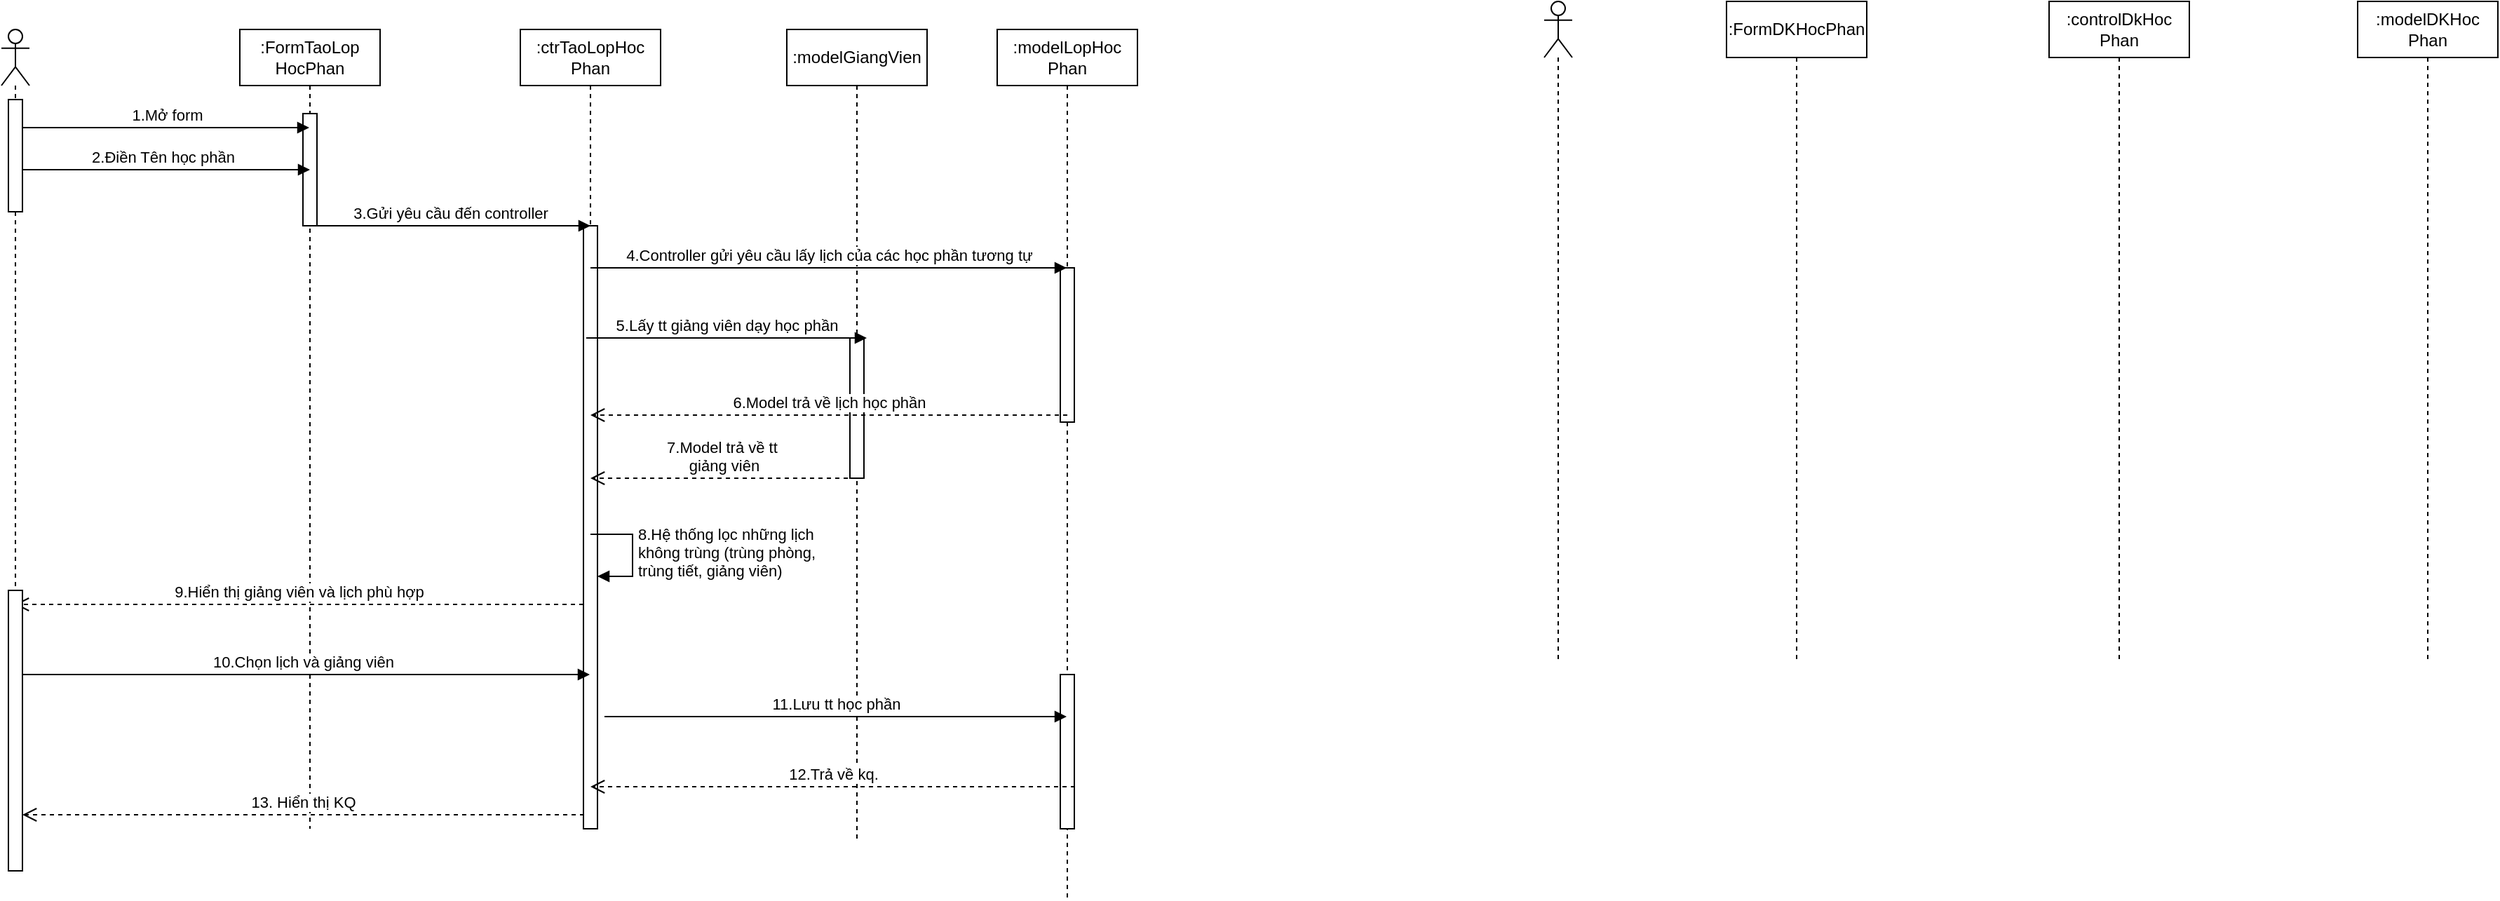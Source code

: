 <mxfile version="26.0.16">
  <diagram name="Trang-1" id="BB8rLmy-RbamlAlcXI-6">
    <mxGraphModel dx="1173" dy="624" grid="1" gridSize="10" guides="1" tooltips="1" connect="1" arrows="1" fold="1" page="1" pageScale="1" pageWidth="1654" pageHeight="2336" math="0" shadow="0">
      <root>
        <mxCell id="0" />
        <mxCell id="1" parent="0" />
        <mxCell id="NU3b-b7cgz8Zc95VcDMO-6" value="" style="shape=umlLifeline;perimeter=lifelinePerimeter;whiteSpace=wrap;html=1;container=1;dropTarget=0;collapsible=0;recursiveResize=0;outlineConnect=0;portConstraint=eastwest;newEdgeStyle={&quot;curved&quot;:0,&quot;rounded&quot;:0};participant=umlActor;" vertex="1" parent="1">
          <mxGeometry x="210" y="110" width="20" height="570" as="geometry" />
        </mxCell>
        <mxCell id="NU3b-b7cgz8Zc95VcDMO-7" value=":FormTaoLop&lt;br&gt;HocPhan" style="shape=umlLifeline;perimeter=lifelinePerimeter;whiteSpace=wrap;html=1;container=1;dropTarget=0;collapsible=0;recursiveResize=0;outlineConnect=0;portConstraint=eastwest;newEdgeStyle={&quot;curved&quot;:0,&quot;rounded&quot;:0};" vertex="1" parent="1">
          <mxGeometry x="380" y="110" width="100" height="570" as="geometry" />
        </mxCell>
        <mxCell id="NU3b-b7cgz8Zc95VcDMO-39" value="" style="html=1;points=[[0,0,0,0,5],[0,1,0,0,-5],[1,0,0,0,5],[1,1,0,0,-5]];perimeter=orthogonalPerimeter;outlineConnect=0;targetShapes=umlLifeline;portConstraint=eastwest;newEdgeStyle={&quot;curved&quot;:0,&quot;rounded&quot;:0};" vertex="1" parent="NU3b-b7cgz8Zc95VcDMO-7">
          <mxGeometry x="45" y="60" width="10" height="80" as="geometry" />
        </mxCell>
        <mxCell id="NU3b-b7cgz8Zc95VcDMO-8" value=":ctrTaoLopHoc&lt;br&gt;Phan" style="shape=umlLifeline;perimeter=lifelinePerimeter;whiteSpace=wrap;html=1;container=1;dropTarget=0;collapsible=0;recursiveResize=0;outlineConnect=0;portConstraint=eastwest;newEdgeStyle={&quot;curved&quot;:0,&quot;rounded&quot;:0};" vertex="1" parent="1">
          <mxGeometry x="580" y="110" width="100" height="570" as="geometry" />
        </mxCell>
        <mxCell id="NU3b-b7cgz8Zc95VcDMO-27" value="" style="html=1;points=[[0,0,0,0,5],[0,1,0,0,-5],[1,0,0,0,5],[1,1,0,0,-5]];perimeter=orthogonalPerimeter;outlineConnect=0;targetShapes=umlLifeline;portConstraint=eastwest;newEdgeStyle={&quot;curved&quot;:0,&quot;rounded&quot;:0};" vertex="1" parent="NU3b-b7cgz8Zc95VcDMO-8">
          <mxGeometry x="45" y="140" width="10" height="430" as="geometry" />
        </mxCell>
        <mxCell id="NU3b-b7cgz8Zc95VcDMO-9" value=":modelLopHoc&lt;br&gt;Phan" style="shape=umlLifeline;perimeter=lifelinePerimeter;whiteSpace=wrap;html=1;container=1;dropTarget=0;collapsible=0;recursiveResize=0;outlineConnect=0;portConstraint=eastwest;newEdgeStyle={&quot;curved&quot;:0,&quot;rounded&quot;:0};" vertex="1" parent="1">
          <mxGeometry x="920" y="110" width="100" height="620" as="geometry" />
        </mxCell>
        <mxCell id="NU3b-b7cgz8Zc95VcDMO-41" value="" style="html=1;points=[[0,0,0,0,5],[0,1,0,0,-5],[1,0,0,0,5],[1,1,0,0,-5]];perimeter=orthogonalPerimeter;outlineConnect=0;targetShapes=umlLifeline;portConstraint=eastwest;newEdgeStyle={&quot;curved&quot;:0,&quot;rounded&quot;:0};" vertex="1" parent="NU3b-b7cgz8Zc95VcDMO-9">
          <mxGeometry x="45" y="170" width="10" height="110" as="geometry" />
        </mxCell>
        <mxCell id="NU3b-b7cgz8Zc95VcDMO-42" value="" style="html=1;points=[[0,0,0,0,5],[0,1,0,0,-5],[1,0,0,0,5],[1,1,0,0,-5]];perimeter=orthogonalPerimeter;outlineConnect=0;targetShapes=umlLifeline;portConstraint=eastwest;newEdgeStyle={&quot;curved&quot;:0,&quot;rounded&quot;:0};" vertex="1" parent="NU3b-b7cgz8Zc95VcDMO-9">
          <mxGeometry x="45" y="460" width="10" height="110" as="geometry" />
        </mxCell>
        <mxCell id="NU3b-b7cgz8Zc95VcDMO-10" value="1.Mở form" style="html=1;verticalAlign=bottom;endArrow=block;curved=0;rounded=0;" edge="1" parent="1" source="NU3b-b7cgz8Zc95VcDMO-37">
          <mxGeometry width="80" relative="1" as="geometry">
            <mxPoint x="219.5" y="180" as="sourcePoint" />
            <mxPoint x="429.5" y="180" as="targetPoint" />
          </mxGeometry>
        </mxCell>
        <mxCell id="NU3b-b7cgz8Zc95VcDMO-11" value=":modelGiangVien" style="shape=umlLifeline;perimeter=lifelinePerimeter;whiteSpace=wrap;html=1;container=1;dropTarget=0;collapsible=0;recursiveResize=0;outlineConnect=0;portConstraint=eastwest;newEdgeStyle={&quot;curved&quot;:0,&quot;rounded&quot;:0};" vertex="1" parent="1">
          <mxGeometry x="770" y="110" width="100" height="580" as="geometry" />
        </mxCell>
        <mxCell id="NU3b-b7cgz8Zc95VcDMO-40" value="" style="html=1;points=[[0,0,0,0,5],[0,1,0,0,-5],[1,0,0,0,5],[1,1,0,0,-5]];perimeter=orthogonalPerimeter;outlineConnect=0;targetShapes=umlLifeline;portConstraint=eastwest;newEdgeStyle={&quot;curved&quot;:0,&quot;rounded&quot;:0};" vertex="1" parent="NU3b-b7cgz8Zc95VcDMO-11">
          <mxGeometry x="45" y="220" width="10" height="100" as="geometry" />
        </mxCell>
        <mxCell id="NU3b-b7cgz8Zc95VcDMO-12" value="2.Điền Tên học phần" style="html=1;verticalAlign=bottom;endArrow=block;curved=0;rounded=0;" edge="1" parent="1">
          <mxGeometry width="80" relative="1" as="geometry">
            <mxPoint x="220" y="210" as="sourcePoint" />
            <mxPoint x="430" y="210" as="targetPoint" />
          </mxGeometry>
        </mxCell>
        <mxCell id="NU3b-b7cgz8Zc95VcDMO-15" value="3.Gửi yêu cầu đến controller" style="html=1;verticalAlign=bottom;endArrow=block;curved=0;rounded=0;" edge="1" parent="1">
          <mxGeometry width="80" relative="1" as="geometry">
            <mxPoint x="430" y="250" as="sourcePoint" />
            <mxPoint x="630" y="250" as="targetPoint" />
          </mxGeometry>
        </mxCell>
        <mxCell id="NU3b-b7cgz8Zc95VcDMO-16" value="4.Controller gửi yêu cầu lấy lịch của các học phần tương tự" style="html=1;verticalAlign=bottom;endArrow=block;curved=0;rounded=0;" edge="1" parent="1" target="NU3b-b7cgz8Zc95VcDMO-9">
          <mxGeometry width="80" relative="1" as="geometry">
            <mxPoint x="630" y="280" as="sourcePoint" />
            <mxPoint x="827" y="280" as="targetPoint" />
          </mxGeometry>
        </mxCell>
        <mxCell id="NU3b-b7cgz8Zc95VcDMO-20" value="5.Lấy tt giảng viên dạy học phần" style="html=1;verticalAlign=bottom;endArrow=block;curved=0;rounded=0;" edge="1" parent="1">
          <mxGeometry width="80" relative="1" as="geometry">
            <mxPoint x="627" y="330" as="sourcePoint" />
            <mxPoint x="827" y="330" as="targetPoint" />
          </mxGeometry>
        </mxCell>
        <mxCell id="NU3b-b7cgz8Zc95VcDMO-23" value="6.Model trả về lịch học phần" style="html=1;verticalAlign=bottom;endArrow=open;dashed=1;endSize=8;curved=0;rounded=0;exitX=0;exitY=1;exitDx=0;exitDy=-5;" edge="1" parent="1" target="NU3b-b7cgz8Zc95VcDMO-8">
          <mxGeometry relative="1" as="geometry">
            <mxPoint x="900" y="385" as="targetPoint" />
            <mxPoint x="970" y="385" as="sourcePoint" />
          </mxGeometry>
        </mxCell>
        <mxCell id="NU3b-b7cgz8Zc95VcDMO-26" value="7.Model trả về tt&amp;nbsp;&lt;br&gt;giảng viên" style="html=1;verticalAlign=bottom;endArrow=open;dashed=1;endSize=8;curved=0;rounded=0;" edge="1" parent="1" source="NU3b-b7cgz8Zc95VcDMO-11">
          <mxGeometry relative="1" as="geometry">
            <mxPoint x="630" y="430" as="targetPoint" />
            <mxPoint x="970" y="430" as="sourcePoint" />
          </mxGeometry>
        </mxCell>
        <mxCell id="NU3b-b7cgz8Zc95VcDMO-30" value="8.Hệ thống lọc những lịch&lt;br&gt;không trùng (trùng phòng, &lt;br&gt;trùng tiết, giảng viên)" style="html=1;align=left;spacingLeft=2;endArrow=block;rounded=0;edgeStyle=orthogonalEdgeStyle;curved=0;rounded=0;" edge="1" parent="1">
          <mxGeometry relative="1" as="geometry">
            <mxPoint x="630" y="470" as="sourcePoint" />
            <Array as="points">
              <mxPoint x="660" y="500" />
            </Array>
            <mxPoint x="635" y="500" as="targetPoint" />
          </mxGeometry>
        </mxCell>
        <mxCell id="NU3b-b7cgz8Zc95VcDMO-31" value="9.Hiển thị giảng viên và lịch phù hợp" style="html=1;verticalAlign=bottom;endArrow=open;dashed=1;endSize=8;curved=0;rounded=0;" edge="1" parent="1">
          <mxGeometry relative="1" as="geometry">
            <mxPoint x="219.5" y="520" as="targetPoint" />
            <mxPoint x="625" y="520" as="sourcePoint" />
          </mxGeometry>
        </mxCell>
        <mxCell id="NU3b-b7cgz8Zc95VcDMO-32" value="10.Chọn lịch và giảng viên" style="html=1;verticalAlign=bottom;endArrow=block;curved=0;rounded=0;" edge="1" parent="1" target="NU3b-b7cgz8Zc95VcDMO-8">
          <mxGeometry width="80" relative="1" as="geometry">
            <mxPoint x="220" y="570" as="sourcePoint" />
            <mxPoint x="430" y="570" as="targetPoint" />
          </mxGeometry>
        </mxCell>
        <mxCell id="NU3b-b7cgz8Zc95VcDMO-33" value="11.Lưu tt học phần" style="html=1;verticalAlign=bottom;endArrow=block;curved=0;rounded=0;" edge="1" parent="1" target="NU3b-b7cgz8Zc95VcDMO-9">
          <mxGeometry width="80" relative="1" as="geometry">
            <mxPoint x="640" y="600" as="sourcePoint" />
            <mxPoint x="1040" y="600" as="targetPoint" />
          </mxGeometry>
        </mxCell>
        <mxCell id="NU3b-b7cgz8Zc95VcDMO-34" value="12.Trả về kq." style="html=1;verticalAlign=bottom;endArrow=open;dashed=1;endSize=8;curved=0;rounded=0;" edge="1" parent="1" target="NU3b-b7cgz8Zc95VcDMO-8">
          <mxGeometry relative="1" as="geometry">
            <mxPoint x="570" y="650" as="targetPoint" />
            <mxPoint x="975.5" y="650" as="sourcePoint" />
          </mxGeometry>
        </mxCell>
        <mxCell id="NU3b-b7cgz8Zc95VcDMO-35" value="13. Hiển thị KQ" style="html=1;verticalAlign=bottom;endArrow=open;dashed=1;endSize=8;curved=0;rounded=0;" edge="1" parent="1" target="NU3b-b7cgz8Zc95VcDMO-36">
          <mxGeometry relative="1" as="geometry">
            <mxPoint x="220" y="670" as="targetPoint" />
            <mxPoint x="625.5" y="670" as="sourcePoint" />
          </mxGeometry>
        </mxCell>
        <mxCell id="NU3b-b7cgz8Zc95VcDMO-36" value="" style="html=1;points=[[0,0,0,0,5],[0,1,0,0,-5],[1,0,0,0,5],[1,1,0,0,-5]];perimeter=orthogonalPerimeter;outlineConnect=0;targetShapes=umlLifeline;portConstraint=eastwest;newEdgeStyle={&quot;curved&quot;:0,&quot;rounded&quot;:0};" vertex="1" parent="1">
          <mxGeometry x="215" y="510" width="10" height="200" as="geometry" />
        </mxCell>
        <mxCell id="NU3b-b7cgz8Zc95VcDMO-38" value="" style="html=1;verticalAlign=bottom;endArrow=block;curved=0;rounded=0;" edge="1" parent="1" target="NU3b-b7cgz8Zc95VcDMO-37">
          <mxGeometry width="80" relative="1" as="geometry">
            <mxPoint x="219.5" y="180" as="sourcePoint" />
            <mxPoint x="429.5" y="180" as="targetPoint" />
          </mxGeometry>
        </mxCell>
        <mxCell id="NU3b-b7cgz8Zc95VcDMO-37" value="" style="html=1;points=[[0,0,0,0,5],[0,1,0,0,-5],[1,0,0,0,5],[1,1,0,0,-5]];perimeter=orthogonalPerimeter;outlineConnect=0;targetShapes=umlLifeline;portConstraint=eastwest;newEdgeStyle={&quot;curved&quot;:0,&quot;rounded&quot;:0};" vertex="1" parent="1">
          <mxGeometry x="215" y="160" width="10" height="80" as="geometry" />
        </mxCell>
        <mxCell id="NU3b-b7cgz8Zc95VcDMO-43" value="" style="shape=umlLifeline;perimeter=lifelinePerimeter;whiteSpace=wrap;html=1;container=1;dropTarget=0;collapsible=0;recursiveResize=0;outlineConnect=0;portConstraint=eastwest;newEdgeStyle={&quot;curved&quot;:0,&quot;rounded&quot;:0};participant=umlActor;" vertex="1" parent="1">
          <mxGeometry x="1310" y="90" width="20" height="470" as="geometry" />
        </mxCell>
        <mxCell id="NU3b-b7cgz8Zc95VcDMO-44" value=":FormDKHocPhan" style="shape=umlLifeline;perimeter=lifelinePerimeter;whiteSpace=wrap;html=1;container=1;dropTarget=0;collapsible=0;recursiveResize=0;outlineConnect=0;portConstraint=eastwest;newEdgeStyle={&quot;curved&quot;:0,&quot;rounded&quot;:0};" vertex="1" parent="1">
          <mxGeometry x="1440" y="90" width="100" height="470" as="geometry" />
        </mxCell>
        <mxCell id="NU3b-b7cgz8Zc95VcDMO-45" value=":controlDkHoc&lt;br&gt;Phan" style="shape=umlLifeline;perimeter=lifelinePerimeter;whiteSpace=wrap;html=1;container=1;dropTarget=0;collapsible=0;recursiveResize=0;outlineConnect=0;portConstraint=eastwest;newEdgeStyle={&quot;curved&quot;:0,&quot;rounded&quot;:0};" vertex="1" parent="1">
          <mxGeometry x="1670" y="90" width="100" height="470" as="geometry" />
        </mxCell>
        <mxCell id="NU3b-b7cgz8Zc95VcDMO-46" value=":modelDKHoc&lt;br&gt;Phan" style="shape=umlLifeline;perimeter=lifelinePerimeter;whiteSpace=wrap;html=1;container=1;dropTarget=0;collapsible=0;recursiveResize=0;outlineConnect=0;portConstraint=eastwest;newEdgeStyle={&quot;curved&quot;:0,&quot;rounded&quot;:0};" vertex="1" parent="1">
          <mxGeometry x="1890" y="90" width="100" height="470" as="geometry" />
        </mxCell>
      </root>
    </mxGraphModel>
  </diagram>
</mxfile>
